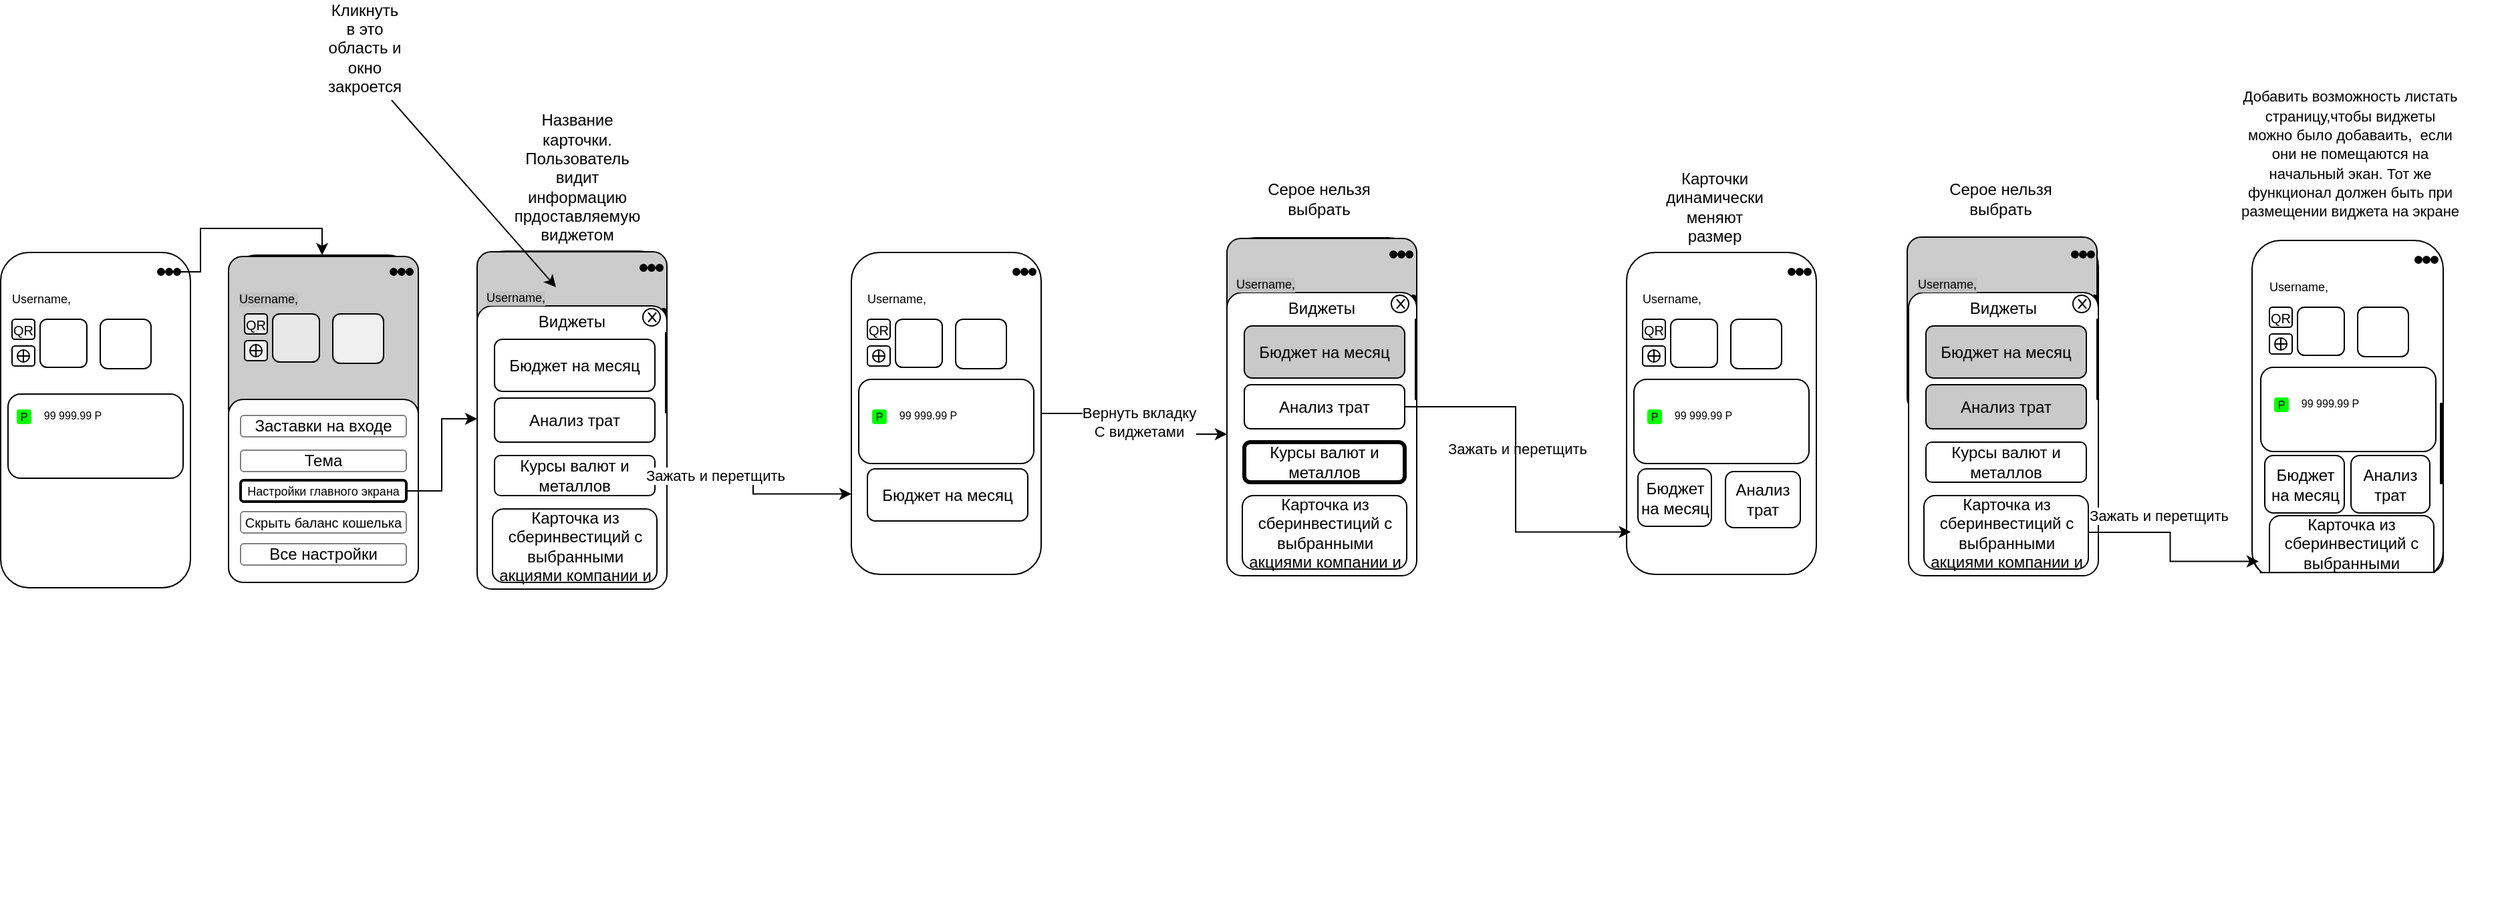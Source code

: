 <mxfile version="24.7.17">
  <diagram name="Страница — 1" id="lJYcp6If_Fh8uzI9FPVJ">
    <mxGraphModel dx="2606" dy="1672" grid="0" gridSize="10" guides="1" tooltips="1" connect="1" arrows="1" fold="1" page="0" pageScale="1" pageWidth="827" pageHeight="1169" math="0" shadow="0">
      <root>
        <mxCell id="0" />
        <mxCell id="1" parent="0" />
        <mxCell id="Z2FDzCGCcTzIO5ywy2gm-286" value="" style="rounded=1;whiteSpace=wrap;html=1;arcSize=8;" vertex="1" parent="1">
          <mxGeometry x="1549" y="71" width="142" height="212" as="geometry" />
        </mxCell>
        <mxCell id="Z2FDzCGCcTzIO5ywy2gm-260" value="" style="rounded=1;whiteSpace=wrap;html=1;" vertex="1" parent="1">
          <mxGeometry x="1548" y="34" width="143" height="254" as="geometry" />
        </mxCell>
        <mxCell id="Z2FDzCGCcTzIO5ywy2gm-277" value="Карточка из сберинвестиций с выбранными акциями компании и" style="rounded=1;whiteSpace=wrap;html=1;" vertex="1" parent="1">
          <mxGeometry x="1561" y="240" width="123" height="55" as="geometry" />
        </mxCell>
        <mxCell id="Z2FDzCGCcTzIO5ywy2gm-181" style="edgeStyle=orthogonalEdgeStyle;rounded=0;orthogonalLoop=1;jettySize=auto;html=1;exitX=1;exitY=0.5;exitDx=0;exitDy=0;" edge="1" parent="1" source="Z2FDzCGCcTzIO5ywy2gm-139" target="Z2FDzCGCcTzIO5ywy2gm-170">
          <mxGeometry relative="1" as="geometry" />
        </mxCell>
        <mxCell id="Z2FDzCGCcTzIO5ywy2gm-182" value="Вернуть вкладку&lt;div&gt;С виджетами&lt;/div&gt;" style="edgeLabel;html=1;align=center;verticalAlign=middle;resizable=0;points=[];" vertex="1" connectable="0" parent="Z2FDzCGCcTzIO5ywy2gm-181">
          <mxGeometry x="-0.005" y="3" relative="1" as="geometry">
            <mxPoint y="-1" as="offset" />
          </mxGeometry>
        </mxCell>
        <mxCell id="Z2FDzCGCcTzIO5ywy2gm-139" value="" style="rounded=1;whiteSpace=wrap;html=1;" vertex="1" parent="1">
          <mxGeometry x="500" y="43" width="142" height="241" as="geometry" />
        </mxCell>
        <mxCell id="Z2FDzCGCcTzIO5ywy2gm-154" value="" style="rounded=1;whiteSpace=wrap;html=1;movable=1;resizable=1;rotatable=1;deletable=1;editable=1;locked=0;connectable=1;" vertex="1" parent="1">
          <mxGeometry x="505.5" y="138" width="131" height="63" as="geometry" />
        </mxCell>
        <mxCell id="Z2FDzCGCcTzIO5ywy2gm-2" value="" style="rounded=1;whiteSpace=wrap;html=1;" vertex="1" parent="1">
          <mxGeometry x="220" y="42" width="142" height="251" as="geometry" />
        </mxCell>
        <mxCell id="Z2FDzCGCcTzIO5ywy2gm-117" value="" style="rounded=1;whiteSpace=wrap;html=1;arcSize=8;fillColor=#CCCCCC;" vertex="1" parent="1">
          <mxGeometry x="220" y="42.5" width="142" height="131" as="geometry" />
        </mxCell>
        <mxCell id="Z2FDzCGCcTzIO5ywy2gm-3" value="" style="rounded=1;whiteSpace=wrap;html=1;" vertex="1" parent="1">
          <mxGeometry x="34" y="45" width="140" height="245" as="geometry" />
        </mxCell>
        <mxCell id="Z2FDzCGCcTzIO5ywy2gm-72" value="" style="rounded=1;whiteSpace=wrap;html=1;arcSize=8;fillColor=#CCCCCC;" vertex="1" parent="1">
          <mxGeometry x="34" y="46" width="142" height="131" as="geometry" />
        </mxCell>
        <mxCell id="Z2FDzCGCcTzIO5ywy2gm-87" value="QR" style="rounded=1;whiteSpace=wrap;html=1;fontSize=10;fillColor=#EDEDED;" vertex="1" parent="1">
          <mxGeometry x="46" y="89" width="17" height="15" as="geometry" />
        </mxCell>
        <mxCell id="Z2FDzCGCcTzIO5ywy2gm-88" value="" style="rounded=1;whiteSpace=wrap;html=1;portConstraintRotation=0;noLabel=0;absoluteArcSize=0;fillColor=#E8E8E8;" vertex="1" parent="1">
          <mxGeometry x="67" y="89" width="35" height="36" as="geometry" />
        </mxCell>
        <mxCell id="Z2FDzCGCcTzIO5ywy2gm-89" value="" style="rounded=1;whiteSpace=wrap;html=1;fillColor=#F0F0F0;" vertex="1" parent="1">
          <mxGeometry x="112" y="89" width="38" height="37" as="geometry" />
        </mxCell>
        <mxCell id="Z2FDzCGCcTzIO5ywy2gm-90" value="" style="rounded=1;whiteSpace=wrap;html=1;fillColor=#F0F0F0;" vertex="1" parent="1">
          <mxGeometry x="46" y="109" width="17" height="15" as="geometry" />
        </mxCell>
        <mxCell id="Z2FDzCGCcTzIO5ywy2gm-91" value="Username," style="text;html=1;align=center;verticalAlign=middle;whiteSpace=wrap;rounded=0;fontSize=9;labelBackgroundColor=#C2C2C2;" vertex="1" parent="1">
          <mxGeometry x="34" y="62.5" width="60" height="30" as="geometry" />
        </mxCell>
        <mxCell id="Z2FDzCGCcTzIO5ywy2gm-92" value="Р" style="rounded=1;whiteSpace=wrap;html=1;labelBackgroundColor=none;fillColor=#00FF00;strokeColor=#00FF00;fontSize=8;" vertex="1" parent="1">
          <mxGeometry x="50" y="181" width="10" height="10" as="geometry" />
        </mxCell>
        <mxCell id="Z2FDzCGCcTzIO5ywy2gm-93" value="99 999.99 Р" style="text;html=1;align=center;verticalAlign=middle;whiteSpace=wrap;rounded=0;fontSize=8;" vertex="1" parent="1">
          <mxGeometry x="46" y="181" width="91" height="7" as="geometry" />
        </mxCell>
        <mxCell id="Z2FDzCGCcTzIO5ywy2gm-94" value="" style="ellipse;whiteSpace=wrap;html=1;aspect=fixed;" vertex="1" parent="1">
          <mxGeometry x="50" y="112" width="9" height="9" as="geometry" />
        </mxCell>
        <mxCell id="Z2FDzCGCcTzIO5ywy2gm-95" value="" style="endArrow=none;html=1;rounded=0;exitX=0.5;exitY=1;exitDx=0;exitDy=0;entryX=0.5;entryY=0;entryDx=0;entryDy=0;" edge="1" parent="1" source="Z2FDzCGCcTzIO5ywy2gm-94" target="Z2FDzCGCcTzIO5ywy2gm-94">
          <mxGeometry width="50" height="50" relative="1" as="geometry">
            <mxPoint x="199" y="194" as="sourcePoint" />
            <mxPoint x="249" y="144" as="targetPoint" />
          </mxGeometry>
        </mxCell>
        <mxCell id="Z2FDzCGCcTzIO5ywy2gm-96" value="" style="endArrow=none;html=1;rounded=0;exitX=0;exitY=0.5;exitDx=0;exitDy=0;entryX=1;entryY=0.5;entryDx=0;entryDy=0;" edge="1" parent="1">
          <mxGeometry width="50" height="50" relative="1" as="geometry">
            <mxPoint x="50.0" y="116.5" as="sourcePoint" />
            <mxPoint x="59.0" y="116.5" as="targetPoint" />
          </mxGeometry>
        </mxCell>
        <mxCell id="Z2FDzCGCcTzIO5ywy2gm-97" value="" style="ellipse;whiteSpace=wrap;html=1;aspect=fixed;fillColor=#000000;" vertex="1" parent="1">
          <mxGeometry x="155" y="55" width="5" height="5" as="geometry" />
        </mxCell>
        <mxCell id="Z2FDzCGCcTzIO5ywy2gm-98" value="" style="ellipse;whiteSpace=wrap;html=1;aspect=fixed;fillColor=#000000;" vertex="1" parent="1">
          <mxGeometry x="161" y="55" width="5" height="5" as="geometry" />
        </mxCell>
        <mxCell id="Z2FDzCGCcTzIO5ywy2gm-99" value="" style="ellipse;whiteSpace=wrap;html=1;aspect=fixed;fillColor=#000000;" vertex="1" parent="1">
          <mxGeometry x="167" y="55" width="5" height="5" as="geometry" />
        </mxCell>
        <mxCell id="Z2FDzCGCcTzIO5ywy2gm-1" value="" style="rounded=1;whiteSpace=wrap;html=1;" vertex="1" parent="1">
          <mxGeometry x="-136.5" y="43" width="142" height="251" as="geometry" />
        </mxCell>
        <mxCell id="Z2FDzCGCcTzIO5ywy2gm-4" value="" style="rounded=1;whiteSpace=wrap;html=1;movable=0;resizable=0;rotatable=0;deletable=0;editable=0;locked=1;connectable=0;" vertex="1" parent="1">
          <mxGeometry x="-131" y="149" width="131" height="63" as="geometry" />
        </mxCell>
        <mxCell id="Z2FDzCGCcTzIO5ywy2gm-5" value="QR" style="rounded=1;whiteSpace=wrap;html=1;fontSize=10;" vertex="1" parent="1">
          <mxGeometry x="-128" y="93" width="17" height="15" as="geometry" />
        </mxCell>
        <mxCell id="Z2FDzCGCcTzIO5ywy2gm-6" value="" style="rounded=1;whiteSpace=wrap;html=1;" vertex="1" parent="1">
          <mxGeometry x="-107" y="93" width="35" height="36" as="geometry" />
        </mxCell>
        <mxCell id="Z2FDzCGCcTzIO5ywy2gm-7" value="" style="rounded=1;whiteSpace=wrap;html=1;" vertex="1" parent="1">
          <mxGeometry x="-62" y="93" width="38" height="37" as="geometry" />
        </mxCell>
        <mxCell id="Z2FDzCGCcTzIO5ywy2gm-8" value="" style="rounded=1;whiteSpace=wrap;html=1;" vertex="1" parent="1">
          <mxGeometry x="-128" y="113" width="17" height="15" as="geometry" />
        </mxCell>
        <mxCell id="Z2FDzCGCcTzIO5ywy2gm-9" value="Username," style="text;html=1;align=center;verticalAlign=middle;whiteSpace=wrap;rounded=0;fontSize=9;" vertex="1" parent="1">
          <mxGeometry x="-136.5" y="63" width="60" height="30" as="geometry" />
        </mxCell>
        <mxCell id="Z2FDzCGCcTzIO5ywy2gm-10" value="Р" style="rounded=1;whiteSpace=wrap;html=1;labelBackgroundColor=none;fillColor=#00FF00;strokeColor=#00FF00;fontSize=8;" vertex="1" parent="1">
          <mxGeometry x="-124" y="161" width="10" height="10" as="geometry" />
        </mxCell>
        <mxCell id="Z2FDzCGCcTzIO5ywy2gm-11" value="99 999.99 Р" style="text;html=1;align=center;verticalAlign=middle;whiteSpace=wrap;rounded=0;fontSize=8;" vertex="1" parent="1">
          <mxGeometry x="-128" y="161" width="91" height="7" as="geometry" />
        </mxCell>
        <mxCell id="Z2FDzCGCcTzIO5ywy2gm-12" value="" style="ellipse;whiteSpace=wrap;html=1;aspect=fixed;" vertex="1" parent="1">
          <mxGeometry x="-124" y="116" width="9" height="9" as="geometry" />
        </mxCell>
        <mxCell id="Z2FDzCGCcTzIO5ywy2gm-13" value="" style="endArrow=none;html=1;rounded=0;exitX=0.5;exitY=1;exitDx=0;exitDy=0;entryX=0.5;entryY=0;entryDx=0;entryDy=0;" edge="1" parent="1" source="Z2FDzCGCcTzIO5ywy2gm-12" target="Z2FDzCGCcTzIO5ywy2gm-12">
          <mxGeometry width="50" height="50" relative="1" as="geometry">
            <mxPoint x="25" y="198" as="sourcePoint" />
            <mxPoint x="75" y="148" as="targetPoint" />
          </mxGeometry>
        </mxCell>
        <mxCell id="Z2FDzCGCcTzIO5ywy2gm-14" value="" style="endArrow=none;html=1;rounded=0;exitX=0;exitY=0.5;exitDx=0;exitDy=0;entryX=1;entryY=0.5;entryDx=0;entryDy=0;" edge="1" parent="1">
          <mxGeometry width="50" height="50" relative="1" as="geometry">
            <mxPoint x="-124.0" y="120.5" as="sourcePoint" />
            <mxPoint x="-115.0" y="120.5" as="targetPoint" />
          </mxGeometry>
        </mxCell>
        <mxCell id="Z2FDzCGCcTzIO5ywy2gm-15" value="" style="ellipse;whiteSpace=wrap;html=1;aspect=fixed;fillColor=#000000;" vertex="1" parent="1">
          <mxGeometry x="-19" y="55" width="5" height="5" as="geometry" />
        </mxCell>
        <mxCell id="Z2FDzCGCcTzIO5ywy2gm-23" value="" style="edgeStyle=orthogonalEdgeStyle;rounded=0;orthogonalLoop=1;jettySize=auto;html=1;entryX=0.5;entryY=0;entryDx=0;entryDy=0;" edge="1" parent="1" source="Z2FDzCGCcTzIO5ywy2gm-16" target="Z2FDzCGCcTzIO5ywy2gm-3">
          <mxGeometry relative="1" as="geometry">
            <mxPoint x="-10.5" y="12.5" as="targetPoint" />
          </mxGeometry>
        </mxCell>
        <mxCell id="Z2FDzCGCcTzIO5ywy2gm-16" value="" style="ellipse;whiteSpace=wrap;html=1;aspect=fixed;fillColor=#000000;" vertex="1" parent="1">
          <mxGeometry x="-13" y="55" width="5" height="5" as="geometry" />
        </mxCell>
        <mxCell id="Z2FDzCGCcTzIO5ywy2gm-17" value="" style="ellipse;whiteSpace=wrap;html=1;aspect=fixed;fillColor=#000000;" vertex="1" parent="1">
          <mxGeometry x="-7" y="55" width="5" height="5" as="geometry" />
        </mxCell>
        <mxCell id="Z2FDzCGCcTzIO5ywy2gm-25" value="" style="rounded=1;whiteSpace=wrap;html=1;arcSize=8;" vertex="1" parent="1">
          <mxGeometry x="34" y="153" width="142" height="137" as="geometry" />
        </mxCell>
        <mxCell id="Z2FDzCGCcTzIO5ywy2gm-24" value="Заставки на входе" style="rounded=1;whiteSpace=wrap;html=1;strokeColor=#808080;" vertex="1" parent="1">
          <mxGeometry x="43" y="165" width="124" height="16" as="geometry" />
        </mxCell>
        <mxCell id="Z2FDzCGCcTzIO5ywy2gm-100" value="Тема" style="rounded=1;whiteSpace=wrap;html=1;strokeColor=#808080;" vertex="1" parent="1">
          <mxGeometry x="43" y="191" width="124" height="16" as="geometry" />
        </mxCell>
        <mxCell id="Z2FDzCGCcTzIO5ywy2gm-104" style="edgeStyle=orthogonalEdgeStyle;rounded=0;orthogonalLoop=1;jettySize=auto;html=1;entryX=0;entryY=0.5;entryDx=0;entryDy=0;" edge="1" parent="1" source="Z2FDzCGCcTzIO5ywy2gm-101" target="Z2FDzCGCcTzIO5ywy2gm-2">
          <mxGeometry relative="1" as="geometry" />
        </mxCell>
        <mxCell id="Z2FDzCGCcTzIO5ywy2gm-101" value="Настройки главного экрана" style="rounded=1;whiteSpace=wrap;html=1;strokeColor=#000000;fontSize=9;strokeWidth=2;" vertex="1" parent="1">
          <mxGeometry x="43" y="213.5" width="124" height="16" as="geometry" />
        </mxCell>
        <mxCell id="Z2FDzCGCcTzIO5ywy2gm-102" value="Скрыть баланс кошелька" style="rounded=1;whiteSpace=wrap;html=1;strokeColor=#808080;fontSize=10;" vertex="1" parent="1">
          <mxGeometry x="43" y="237" width="124" height="16" as="geometry" />
        </mxCell>
        <mxCell id="Z2FDzCGCcTzIO5ywy2gm-103" value="Все настройки" style="rounded=1;whiteSpace=wrap;html=1;strokeColor=#808080;" vertex="1" parent="1">
          <mxGeometry x="43" y="261" width="124" height="16" as="geometry" />
        </mxCell>
        <mxCell id="Z2FDzCGCcTzIO5ywy2gm-105" value="QR" style="rounded=1;whiteSpace=wrap;html=1;fontSize=10;fillColor=#EDEDED;" vertex="1" parent="1">
          <mxGeometry x="236" y="123" width="17" height="15" as="geometry" />
        </mxCell>
        <mxCell id="Z2FDzCGCcTzIO5ywy2gm-106" value="" style="rounded=1;whiteSpace=wrap;html=1;portConstraintRotation=0;noLabel=0;absoluteArcSize=0;fillColor=#E8E8E8;" vertex="1" parent="1">
          <mxGeometry x="257" y="123" width="35" height="36" as="geometry" />
        </mxCell>
        <mxCell id="Z2FDzCGCcTzIO5ywy2gm-107" value="" style="rounded=1;whiteSpace=wrap;html=1;fillColor=#F0F0F0;" vertex="1" parent="1">
          <mxGeometry x="302" y="123" width="38" height="37" as="geometry" />
        </mxCell>
        <mxCell id="Z2FDzCGCcTzIO5ywy2gm-108" value="" style="rounded=1;whiteSpace=wrap;html=1;fillColor=#F0F0F0;" vertex="1" parent="1">
          <mxGeometry x="236" y="143" width="17" height="15" as="geometry" />
        </mxCell>
        <mxCell id="Z2FDzCGCcTzIO5ywy2gm-109" value="Username," style="text;html=1;align=center;verticalAlign=middle;whiteSpace=wrap;rounded=0;fontSize=9;labelBackgroundColor=#C2C2C2;" vertex="1" parent="1">
          <mxGeometry x="227.5" y="93" width="60" height="30" as="geometry" />
        </mxCell>
        <mxCell id="Z2FDzCGCcTzIO5ywy2gm-110" value="" style="ellipse;whiteSpace=wrap;html=1;aspect=fixed;" vertex="1" parent="1">
          <mxGeometry x="240" y="146" width="9" height="9" as="geometry" />
        </mxCell>
        <mxCell id="Z2FDzCGCcTzIO5ywy2gm-111" value="" style="endArrow=none;html=1;rounded=0;exitX=0.5;exitY=1;exitDx=0;exitDy=0;entryX=0.5;entryY=0;entryDx=0;entryDy=0;" edge="1" parent="1" source="Z2FDzCGCcTzIO5ywy2gm-110" target="Z2FDzCGCcTzIO5ywy2gm-110">
          <mxGeometry width="50" height="50" relative="1" as="geometry">
            <mxPoint x="389" y="228" as="sourcePoint" />
            <mxPoint x="439" y="178" as="targetPoint" />
          </mxGeometry>
        </mxCell>
        <mxCell id="Z2FDzCGCcTzIO5ywy2gm-112" value="" style="endArrow=none;html=1;rounded=0;exitX=0;exitY=0.5;exitDx=0;exitDy=0;entryX=1;entryY=0.5;entryDx=0;entryDy=0;" edge="1" parent="1">
          <mxGeometry width="50" height="50" relative="1" as="geometry">
            <mxPoint x="240.0" y="150.5" as="sourcePoint" />
            <mxPoint x="249.0" y="150.5" as="targetPoint" />
          </mxGeometry>
        </mxCell>
        <mxCell id="Z2FDzCGCcTzIO5ywy2gm-113" value="" style="ellipse;whiteSpace=wrap;html=1;aspect=fixed;fillColor=#000000;" vertex="1" parent="1">
          <mxGeometry x="345" y="85" width="5" height="5" as="geometry" />
        </mxCell>
        <mxCell id="Z2FDzCGCcTzIO5ywy2gm-114" value="" style="ellipse;whiteSpace=wrap;html=1;aspect=fixed;fillColor=#000000;" vertex="1" parent="1">
          <mxGeometry x="351" y="85" width="5" height="5" as="geometry" />
        </mxCell>
        <mxCell id="Z2FDzCGCcTzIO5ywy2gm-115" value="" style="ellipse;whiteSpace=wrap;html=1;aspect=fixed;fillColor=#000000;" vertex="1" parent="1">
          <mxGeometry x="357" y="85" width="5" height="5" as="geometry" />
        </mxCell>
        <mxCell id="Z2FDzCGCcTzIO5ywy2gm-118" value="" style="rounded=1;whiteSpace=wrap;html=1;arcSize=8;" vertex="1" parent="1">
          <mxGeometry x="220" y="83" width="142" height="212" as="geometry" />
        </mxCell>
        <mxCell id="Z2FDzCGCcTzIO5ywy2gm-119" value="Бюджет на месяц" style="rounded=1;whiteSpace=wrap;html=1;" vertex="1" parent="1">
          <mxGeometry x="233" y="108" width="120" height="39" as="geometry" />
        </mxCell>
        <mxCell id="Z2FDzCGCcTzIO5ywy2gm-120" value="Анализ трат" style="rounded=1;whiteSpace=wrap;html=1;" vertex="1" parent="1">
          <mxGeometry x="233" y="152" width="120" height="33" as="geometry" />
        </mxCell>
        <mxCell id="Z2FDzCGCcTzIO5ywy2gm-122" value="Курсы валют и металлов" style="rounded=1;whiteSpace=wrap;html=1;" vertex="1" parent="1">
          <mxGeometry x="233" y="195" width="120" height="30" as="geometry" />
        </mxCell>
        <mxCell id="Z2FDzCGCcTzIO5ywy2gm-123" value="Виджеты" style="text;html=1;align=center;verticalAlign=middle;whiteSpace=wrap;rounded=0;" vertex="1" parent="1">
          <mxGeometry x="261" y="80" width="60" height="30" as="geometry" />
        </mxCell>
        <mxCell id="Z2FDzCGCcTzIO5ywy2gm-137" value="" style="edgeStyle=orthogonalEdgeStyle;rounded=0;orthogonalLoop=1;jettySize=auto;html=1;exitX=1;exitY=0.5;exitDx=0;exitDy=0;entryX=0;entryY=0.75;entryDx=0;entryDy=0;" edge="1" parent="1" source="Z2FDzCGCcTzIO5ywy2gm-122" target="Z2FDzCGCcTzIO5ywy2gm-139">
          <mxGeometry relative="1" as="geometry">
            <mxPoint x="364" y="92" as="sourcePoint" />
            <mxPoint x="498" y="131" as="targetPoint" />
          </mxGeometry>
        </mxCell>
        <mxCell id="Z2FDzCGCcTzIO5ywy2gm-138" value="Зажать и перетщить" style="edgeLabel;html=1;align=center;verticalAlign=middle;resizable=0;points=[];" vertex="1" connectable="0" parent="Z2FDzCGCcTzIO5ywy2gm-137">
          <mxGeometry x="-0.441" relative="1" as="geometry">
            <mxPoint as="offset" />
          </mxGeometry>
        </mxCell>
        <mxCell id="Z2FDzCGCcTzIO5ywy2gm-125" value="" style="rounded=1;whiteSpace=wrap;html=1;" vertex="1" parent="1">
          <mxGeometry x="361" y="103" width="1" height="60" as="geometry" />
        </mxCell>
        <mxCell id="Z2FDzCGCcTzIO5ywy2gm-131" value="Username," style="text;html=1;align=center;verticalAlign=middle;whiteSpace=wrap;rounded=0;fontSize=9;labelBackgroundColor=#C2C2C2;" vertex="1" parent="1">
          <mxGeometry x="219" y="61.5" width="60" height="30" as="geometry" />
        </mxCell>
        <mxCell id="Z2FDzCGCcTzIO5ywy2gm-132" value="" style="ellipse;whiteSpace=wrap;html=1;aspect=fixed;fillColor=#000000;" vertex="1" parent="1">
          <mxGeometry x="342" y="52" width="5" height="5" as="geometry" />
        </mxCell>
        <mxCell id="Z2FDzCGCcTzIO5ywy2gm-133" value="" style="ellipse;whiteSpace=wrap;html=1;aspect=fixed;fillColor=#000000;" vertex="1" parent="1">
          <mxGeometry x="348" y="52" width="5" height="5" as="geometry" />
        </mxCell>
        <mxCell id="Z2FDzCGCcTzIO5ywy2gm-134" value="" style="ellipse;whiteSpace=wrap;html=1;aspect=fixed;fillColor=#000000;" vertex="1" parent="1">
          <mxGeometry x="354" y="52" width="5" height="5" as="geometry" />
        </mxCell>
        <mxCell id="Z2FDzCGCcTzIO5ywy2gm-135" value="Карточка из сберинвестиций с выбранными акциями компании и" style="rounded=1;whiteSpace=wrap;html=1;" vertex="1" parent="1">
          <mxGeometry x="231.5" y="235" width="123" height="55" as="geometry" />
        </mxCell>
        <mxCell id="Z2FDzCGCcTzIO5ywy2gm-141" value="QR" style="rounded=1;whiteSpace=wrap;html=1;fontSize=10;" vertex="1" parent="1">
          <mxGeometry x="512" y="93" width="17" height="15" as="geometry" />
        </mxCell>
        <mxCell id="Z2FDzCGCcTzIO5ywy2gm-142" value="" style="rounded=1;whiteSpace=wrap;html=1;" vertex="1" parent="1">
          <mxGeometry x="533" y="93" width="35" height="36" as="geometry" />
        </mxCell>
        <mxCell id="Z2FDzCGCcTzIO5ywy2gm-143" value="" style="rounded=1;whiteSpace=wrap;html=1;" vertex="1" parent="1">
          <mxGeometry x="578" y="93" width="38" height="37" as="geometry" />
        </mxCell>
        <mxCell id="Z2FDzCGCcTzIO5ywy2gm-144" value="" style="rounded=1;whiteSpace=wrap;html=1;" vertex="1" parent="1">
          <mxGeometry x="512" y="113" width="17" height="15" as="geometry" />
        </mxCell>
        <mxCell id="Z2FDzCGCcTzIO5ywy2gm-145" value="Username," style="text;html=1;align=center;verticalAlign=middle;whiteSpace=wrap;rounded=0;fontSize=9;" vertex="1" parent="1">
          <mxGeometry x="503.5" y="63" width="60" height="30" as="geometry" />
        </mxCell>
        <mxCell id="Z2FDzCGCcTzIO5ywy2gm-146" value="Р" style="rounded=1;whiteSpace=wrap;html=1;labelBackgroundColor=none;fillColor=#00FF00;strokeColor=#00FF00;fontSize=8;" vertex="1" parent="1">
          <mxGeometry x="516" y="161" width="10" height="10" as="geometry" />
        </mxCell>
        <mxCell id="Z2FDzCGCcTzIO5ywy2gm-147" value="99 999.99 Р" style="text;html=1;align=center;verticalAlign=middle;whiteSpace=wrap;rounded=0;fontSize=8;" vertex="1" parent="1">
          <mxGeometry x="512" y="161" width="91" height="7" as="geometry" />
        </mxCell>
        <mxCell id="Z2FDzCGCcTzIO5ywy2gm-148" value="" style="ellipse;whiteSpace=wrap;html=1;aspect=fixed;" vertex="1" parent="1">
          <mxGeometry x="516" y="116" width="9" height="9" as="geometry" />
        </mxCell>
        <mxCell id="Z2FDzCGCcTzIO5ywy2gm-149" value="" style="endArrow=none;html=1;rounded=0;exitX=0.5;exitY=1;exitDx=0;exitDy=0;entryX=0.5;entryY=0;entryDx=0;entryDy=0;" edge="1" parent="1" source="Z2FDzCGCcTzIO5ywy2gm-148" target="Z2FDzCGCcTzIO5ywy2gm-148">
          <mxGeometry width="50" height="50" relative="1" as="geometry">
            <mxPoint x="665" y="198" as="sourcePoint" />
            <mxPoint x="715" y="148" as="targetPoint" />
          </mxGeometry>
        </mxCell>
        <mxCell id="Z2FDzCGCcTzIO5ywy2gm-150" value="" style="endArrow=none;html=1;rounded=0;exitX=0;exitY=0.5;exitDx=0;exitDy=0;entryX=1;entryY=0.5;entryDx=0;entryDy=0;" edge="1" parent="1">
          <mxGeometry width="50" height="50" relative="1" as="geometry">
            <mxPoint x="516.0" y="120.5" as="sourcePoint" />
            <mxPoint x="525.0" y="120.5" as="targetPoint" />
          </mxGeometry>
        </mxCell>
        <mxCell id="Z2FDzCGCcTzIO5ywy2gm-151" value="" style="ellipse;whiteSpace=wrap;html=1;aspect=fixed;fillColor=#000000;" vertex="1" parent="1">
          <mxGeometry x="621" y="55" width="5" height="5" as="geometry" />
        </mxCell>
        <mxCell id="Z2FDzCGCcTzIO5ywy2gm-152" value="" style="ellipse;whiteSpace=wrap;html=1;aspect=fixed;fillColor=#000000;" vertex="1" parent="1">
          <mxGeometry x="627" y="55" width="5" height="5" as="geometry" />
        </mxCell>
        <mxCell id="Z2FDzCGCcTzIO5ywy2gm-153" value="" style="ellipse;whiteSpace=wrap;html=1;aspect=fixed;fillColor=#000000;" vertex="1" parent="1">
          <mxGeometry x="633" y="55" width="5" height="5" as="geometry" />
        </mxCell>
        <mxCell id="Z2FDzCGCcTzIO5ywy2gm-156" value="Бюджет на месяц" style="rounded=1;whiteSpace=wrap;html=1;" vertex="1" parent="1">
          <mxGeometry x="512" y="205" width="120" height="39" as="geometry" />
        </mxCell>
        <mxCell id="Z2FDzCGCcTzIO5ywy2gm-157" value="" style="rounded=1;whiteSpace=wrap;html=1;" vertex="1" parent="1">
          <mxGeometry x="781" y="32" width="142" height="251" as="geometry" />
        </mxCell>
        <mxCell id="Z2FDzCGCcTzIO5ywy2gm-158" value="" style="rounded=1;whiteSpace=wrap;html=1;arcSize=8;fillColor=#CCCCCC;" vertex="1" parent="1">
          <mxGeometry x="781" y="32.5" width="142" height="131" as="geometry" />
        </mxCell>
        <mxCell id="Z2FDzCGCcTzIO5ywy2gm-159" value="QR" style="rounded=1;whiteSpace=wrap;html=1;fontSize=10;fillColor=#EDEDED;" vertex="1" parent="1">
          <mxGeometry x="797" y="113" width="17" height="15" as="geometry" />
        </mxCell>
        <mxCell id="Z2FDzCGCcTzIO5ywy2gm-160" value="" style="rounded=1;whiteSpace=wrap;html=1;portConstraintRotation=0;noLabel=0;absoluteArcSize=0;fillColor=#E8E8E8;" vertex="1" parent="1">
          <mxGeometry x="818" y="113" width="35" height="36" as="geometry" />
        </mxCell>
        <mxCell id="Z2FDzCGCcTzIO5ywy2gm-161" value="" style="rounded=1;whiteSpace=wrap;html=1;fillColor=#F0F0F0;" vertex="1" parent="1">
          <mxGeometry x="863" y="113" width="38" height="37" as="geometry" />
        </mxCell>
        <mxCell id="Z2FDzCGCcTzIO5ywy2gm-162" value="" style="rounded=1;whiteSpace=wrap;html=1;fillColor=#F0F0F0;" vertex="1" parent="1">
          <mxGeometry x="797" y="133" width="17" height="15" as="geometry" />
        </mxCell>
        <mxCell id="Z2FDzCGCcTzIO5ywy2gm-163" value="Username," style="text;html=1;align=center;verticalAlign=middle;whiteSpace=wrap;rounded=0;fontSize=9;labelBackgroundColor=#C2C2C2;" vertex="1" parent="1">
          <mxGeometry x="788.5" y="83" width="60" height="30" as="geometry" />
        </mxCell>
        <mxCell id="Z2FDzCGCcTzIO5ywy2gm-164" value="" style="ellipse;whiteSpace=wrap;html=1;aspect=fixed;" vertex="1" parent="1">
          <mxGeometry x="801" y="136" width="9" height="9" as="geometry" />
        </mxCell>
        <mxCell id="Z2FDzCGCcTzIO5ywy2gm-165" value="" style="endArrow=none;html=1;rounded=0;exitX=0.5;exitY=1;exitDx=0;exitDy=0;entryX=0.5;entryY=0;entryDx=0;entryDy=0;" edge="1" parent="1" source="Z2FDzCGCcTzIO5ywy2gm-164" target="Z2FDzCGCcTzIO5ywy2gm-164">
          <mxGeometry width="50" height="50" relative="1" as="geometry">
            <mxPoint x="950" y="218" as="sourcePoint" />
            <mxPoint x="1000" y="168" as="targetPoint" />
          </mxGeometry>
        </mxCell>
        <mxCell id="Z2FDzCGCcTzIO5ywy2gm-166" value="" style="endArrow=none;html=1;rounded=0;exitX=0;exitY=0.5;exitDx=0;exitDy=0;entryX=1;entryY=0.5;entryDx=0;entryDy=0;" edge="1" parent="1">
          <mxGeometry width="50" height="50" relative="1" as="geometry">
            <mxPoint x="801.0" y="140.5" as="sourcePoint" />
            <mxPoint x="810.0" y="140.5" as="targetPoint" />
          </mxGeometry>
        </mxCell>
        <mxCell id="Z2FDzCGCcTzIO5ywy2gm-167" value="" style="ellipse;whiteSpace=wrap;html=1;aspect=fixed;fillColor=#000000;" vertex="1" parent="1">
          <mxGeometry x="906" y="75" width="5" height="5" as="geometry" />
        </mxCell>
        <mxCell id="Z2FDzCGCcTzIO5ywy2gm-168" value="" style="ellipse;whiteSpace=wrap;html=1;aspect=fixed;fillColor=#000000;" vertex="1" parent="1">
          <mxGeometry x="912" y="75" width="5" height="5" as="geometry" />
        </mxCell>
        <mxCell id="Z2FDzCGCcTzIO5ywy2gm-169" value="" style="ellipse;whiteSpace=wrap;html=1;aspect=fixed;fillColor=#000000;" vertex="1" parent="1">
          <mxGeometry x="918" y="75" width="5" height="5" as="geometry" />
        </mxCell>
        <mxCell id="Z2FDzCGCcTzIO5ywy2gm-170" value="" style="rounded=1;whiteSpace=wrap;html=1;arcSize=8;" vertex="1" parent="1">
          <mxGeometry x="781" y="73" width="142" height="212" as="geometry" />
        </mxCell>
        <mxCell id="Z2FDzCGCcTzIO5ywy2gm-171" value="Бюджет на месяц" style="rounded=1;whiteSpace=wrap;html=1;fillColor=#C9C9C9;" vertex="1" parent="1">
          <mxGeometry x="794" y="98" width="120" height="39" as="geometry" />
        </mxCell>
        <mxCell id="Z2FDzCGCcTzIO5ywy2gm-172" value="Анализ трат" style="rounded=1;whiteSpace=wrap;html=1;" vertex="1" parent="1">
          <mxGeometry x="794" y="142" width="120" height="33" as="geometry" />
        </mxCell>
        <mxCell id="Z2FDzCGCcTzIO5ywy2gm-173" value="Курсы валют и металлов" style="rounded=1;whiteSpace=wrap;html=1;strokeWidth=3;" vertex="1" parent="1">
          <mxGeometry x="794" y="185" width="120" height="30" as="geometry" />
        </mxCell>
        <mxCell id="Z2FDzCGCcTzIO5ywy2gm-174" value="Виджеты" style="text;html=1;align=center;verticalAlign=middle;whiteSpace=wrap;rounded=0;" vertex="1" parent="1">
          <mxGeometry x="822" y="70" width="60" height="30" as="geometry" />
        </mxCell>
        <mxCell id="Z2FDzCGCcTzIO5ywy2gm-175" value="" style="rounded=1;whiteSpace=wrap;html=1;" vertex="1" parent="1">
          <mxGeometry x="922" y="93" width="1" height="60" as="geometry" />
        </mxCell>
        <mxCell id="Z2FDzCGCcTzIO5ywy2gm-176" value="Username," style="text;html=1;align=center;verticalAlign=middle;whiteSpace=wrap;rounded=0;fontSize=9;labelBackgroundColor=#C2C2C2;" vertex="1" parent="1">
          <mxGeometry x="780" y="51.5" width="60" height="30" as="geometry" />
        </mxCell>
        <mxCell id="Z2FDzCGCcTzIO5ywy2gm-177" value="" style="ellipse;whiteSpace=wrap;html=1;aspect=fixed;fillColor=#000000;" vertex="1" parent="1">
          <mxGeometry x="903" y="42" width="5" height="5" as="geometry" />
        </mxCell>
        <mxCell id="Z2FDzCGCcTzIO5ywy2gm-178" value="" style="ellipse;whiteSpace=wrap;html=1;aspect=fixed;fillColor=#000000;" vertex="1" parent="1">
          <mxGeometry x="909" y="42" width="5" height="5" as="geometry" />
        </mxCell>
        <mxCell id="Z2FDzCGCcTzIO5ywy2gm-179" value="" style="ellipse;whiteSpace=wrap;html=1;aspect=fixed;fillColor=#000000;" vertex="1" parent="1">
          <mxGeometry x="915" y="42" width="5" height="5" as="geometry" />
        </mxCell>
        <mxCell id="Z2FDzCGCcTzIO5ywy2gm-180" value="Карточка из сберинвестиций с выбранными акциями компании и" style="rounded=1;whiteSpace=wrap;html=1;" vertex="1" parent="1">
          <mxGeometry x="792.5" y="225" width="123" height="55" as="geometry" />
        </mxCell>
        <mxCell id="Z2FDzCGCcTzIO5ywy2gm-183" value="Серое нельзя выбрать" style="text;html=1;align=center;verticalAlign=middle;whiteSpace=wrap;rounded=0;" vertex="1" parent="1">
          <mxGeometry x="788" y="-17" width="124" height="40" as="geometry" />
        </mxCell>
        <mxCell id="Z2FDzCGCcTzIO5ywy2gm-184" value="" style="rounded=1;whiteSpace=wrap;html=1;" vertex="1" parent="1">
          <mxGeometry x="1080" y="43" width="142" height="241" as="geometry" />
        </mxCell>
        <mxCell id="Z2FDzCGCcTzIO5ywy2gm-185" value="" style="rounded=1;whiteSpace=wrap;html=1;movable=1;resizable=1;rotatable=1;deletable=1;editable=1;locked=0;connectable=1;" vertex="1" parent="1">
          <mxGeometry x="1085.5" y="138" width="131" height="63" as="geometry" />
        </mxCell>
        <mxCell id="Z2FDzCGCcTzIO5ywy2gm-186" value="QR" style="rounded=1;whiteSpace=wrap;html=1;fontSize=10;" vertex="1" parent="1">
          <mxGeometry x="1092" y="93" width="17" height="15" as="geometry" />
        </mxCell>
        <mxCell id="Z2FDzCGCcTzIO5ywy2gm-187" value="" style="rounded=1;whiteSpace=wrap;html=1;" vertex="1" parent="1">
          <mxGeometry x="1113" y="93" width="35" height="36" as="geometry" />
        </mxCell>
        <mxCell id="Z2FDzCGCcTzIO5ywy2gm-188" value="" style="rounded=1;whiteSpace=wrap;html=1;" vertex="1" parent="1">
          <mxGeometry x="1158" y="93" width="38" height="37" as="geometry" />
        </mxCell>
        <mxCell id="Z2FDzCGCcTzIO5ywy2gm-189" value="" style="rounded=1;whiteSpace=wrap;html=1;" vertex="1" parent="1">
          <mxGeometry x="1092" y="113" width="17" height="15" as="geometry" />
        </mxCell>
        <mxCell id="Z2FDzCGCcTzIO5ywy2gm-190" value="Username," style="text;html=1;align=center;verticalAlign=middle;whiteSpace=wrap;rounded=0;fontSize=9;" vertex="1" parent="1">
          <mxGeometry x="1083.5" y="63" width="60" height="30" as="geometry" />
        </mxCell>
        <mxCell id="Z2FDzCGCcTzIO5ywy2gm-191" value="Р" style="rounded=1;whiteSpace=wrap;html=1;labelBackgroundColor=none;fillColor=#00FF00;strokeColor=#00FF00;fontSize=8;" vertex="1" parent="1">
          <mxGeometry x="1096" y="161" width="10" height="10" as="geometry" />
        </mxCell>
        <mxCell id="Z2FDzCGCcTzIO5ywy2gm-192" value="99 999.99 Р" style="text;html=1;align=center;verticalAlign=middle;whiteSpace=wrap;rounded=0;fontSize=8;" vertex="1" parent="1">
          <mxGeometry x="1092" y="161" width="91" height="7" as="geometry" />
        </mxCell>
        <mxCell id="Z2FDzCGCcTzIO5ywy2gm-193" value="" style="ellipse;whiteSpace=wrap;html=1;aspect=fixed;" vertex="1" parent="1">
          <mxGeometry x="1096" y="116" width="9" height="9" as="geometry" />
        </mxCell>
        <mxCell id="Z2FDzCGCcTzIO5ywy2gm-194" value="" style="endArrow=none;html=1;rounded=0;exitX=0.5;exitY=1;exitDx=0;exitDy=0;entryX=0.5;entryY=0;entryDx=0;entryDy=0;" edge="1" parent="1" source="Z2FDzCGCcTzIO5ywy2gm-193" target="Z2FDzCGCcTzIO5ywy2gm-193">
          <mxGeometry width="50" height="50" relative="1" as="geometry">
            <mxPoint x="1245" y="198" as="sourcePoint" />
            <mxPoint x="1295" y="148" as="targetPoint" />
          </mxGeometry>
        </mxCell>
        <mxCell id="Z2FDzCGCcTzIO5ywy2gm-195" value="" style="endArrow=none;html=1;rounded=0;exitX=0;exitY=0.5;exitDx=0;exitDy=0;entryX=1;entryY=0.5;entryDx=0;entryDy=0;" edge="1" parent="1">
          <mxGeometry width="50" height="50" relative="1" as="geometry">
            <mxPoint x="1096.0" y="120.5" as="sourcePoint" />
            <mxPoint x="1105.0" y="120.5" as="targetPoint" />
          </mxGeometry>
        </mxCell>
        <mxCell id="Z2FDzCGCcTzIO5ywy2gm-196" value="" style="ellipse;whiteSpace=wrap;html=1;aspect=fixed;fillColor=#000000;" vertex="1" parent="1">
          <mxGeometry x="1201" y="55" width="5" height="5" as="geometry" />
        </mxCell>
        <mxCell id="Z2FDzCGCcTzIO5ywy2gm-197" value="" style="ellipse;whiteSpace=wrap;html=1;aspect=fixed;fillColor=#000000;" vertex="1" parent="1">
          <mxGeometry x="1207" y="55" width="5" height="5" as="geometry" />
        </mxCell>
        <mxCell id="Z2FDzCGCcTzIO5ywy2gm-198" value="" style="ellipse;whiteSpace=wrap;html=1;aspect=fixed;fillColor=#000000;" vertex="1" parent="1">
          <mxGeometry x="1213" y="55" width="5" height="5" as="geometry" />
        </mxCell>
        <mxCell id="Z2FDzCGCcTzIO5ywy2gm-199" value="Бюджет на месяц" style="rounded=1;whiteSpace=wrap;html=1;" vertex="1" parent="1">
          <mxGeometry x="1088.5" y="205" width="55" height="43" as="geometry" />
        </mxCell>
        <mxCell id="Z2FDzCGCcTzIO5ywy2gm-200" value="Зажать и перетщить" style="edgeLabel;html=1;align=center;verticalAlign=middle;resizable=0;points=[];" vertex="1" connectable="0" parent="1">
          <mxGeometry x="998" y="190" as="geometry" />
        </mxCell>
        <mxCell id="Z2FDzCGCcTzIO5ywy2gm-201" style="edgeStyle=orthogonalEdgeStyle;rounded=0;orthogonalLoop=1;jettySize=auto;html=1;exitX=1;exitY=0.5;exitDx=0;exitDy=0;entryX=0.023;entryY=0.868;entryDx=0;entryDy=0;entryPerimeter=0;" edge="1" parent="1" source="Z2FDzCGCcTzIO5ywy2gm-172" target="Z2FDzCGCcTzIO5ywy2gm-184">
          <mxGeometry relative="1" as="geometry" />
        </mxCell>
        <mxCell id="Z2FDzCGCcTzIO5ywy2gm-202" value="Анализ трат" style="rounded=1;whiteSpace=wrap;html=1;" vertex="1" parent="1">
          <mxGeometry x="1154" y="207" width="56" height="42" as="geometry" />
        </mxCell>
        <mxCell id="Z2FDzCGCcTzIO5ywy2gm-203" value="Карточки динамически меняют размер" style="text;html=1;align=center;verticalAlign=middle;whiteSpace=wrap;rounded=0;" vertex="1" parent="1">
          <mxGeometry x="1116" y="-6" width="60" height="30" as="geometry" />
        </mxCell>
        <mxCell id="Z2FDzCGCcTzIO5ywy2gm-204" value="" style="rounded=1;whiteSpace=wrap;html=1;" vertex="1" parent="1">
          <mxGeometry x="1291" y="32" width="142" height="251" as="geometry" />
        </mxCell>
        <mxCell id="Z2FDzCGCcTzIO5ywy2gm-205" value="" style="rounded=1;whiteSpace=wrap;html=1;arcSize=8;fillColor=#CCCCCC;" vertex="1" parent="1">
          <mxGeometry x="1290" y="31.5" width="142" height="131" as="geometry" />
        </mxCell>
        <mxCell id="Z2FDzCGCcTzIO5ywy2gm-206" value="QR" style="rounded=1;whiteSpace=wrap;html=1;fontSize=10;fillColor=#EDEDED;" vertex="1" parent="1">
          <mxGeometry x="1307" y="113" width="17" height="15" as="geometry" />
        </mxCell>
        <mxCell id="Z2FDzCGCcTzIO5ywy2gm-207" value="" style="rounded=1;whiteSpace=wrap;html=1;portConstraintRotation=0;noLabel=0;absoluteArcSize=0;fillColor=#E8E8E8;" vertex="1" parent="1">
          <mxGeometry x="1328" y="113" width="35" height="36" as="geometry" />
        </mxCell>
        <mxCell id="Z2FDzCGCcTzIO5ywy2gm-208" value="" style="rounded=1;whiteSpace=wrap;html=1;fillColor=#F0F0F0;" vertex="1" parent="1">
          <mxGeometry x="1373" y="113" width="38" height="37" as="geometry" />
        </mxCell>
        <mxCell id="Z2FDzCGCcTzIO5ywy2gm-209" value="" style="rounded=1;whiteSpace=wrap;html=1;fillColor=#F0F0F0;" vertex="1" parent="1">
          <mxGeometry x="1307" y="133" width="17" height="15" as="geometry" />
        </mxCell>
        <mxCell id="Z2FDzCGCcTzIO5ywy2gm-210" value="Username," style="text;html=1;align=center;verticalAlign=middle;whiteSpace=wrap;rounded=0;fontSize=9;labelBackgroundColor=#C2C2C2;" vertex="1" parent="1">
          <mxGeometry x="1298.5" y="83" width="60" height="30" as="geometry" />
        </mxCell>
        <mxCell id="Z2FDzCGCcTzIO5ywy2gm-211" value="" style="ellipse;whiteSpace=wrap;html=1;aspect=fixed;" vertex="1" parent="1">
          <mxGeometry x="1311" y="136" width="9" height="9" as="geometry" />
        </mxCell>
        <mxCell id="Z2FDzCGCcTzIO5ywy2gm-212" value="" style="endArrow=none;html=1;rounded=0;exitX=0.5;exitY=1;exitDx=0;exitDy=0;entryX=0.5;entryY=0;entryDx=0;entryDy=0;" edge="1" parent="1" source="Z2FDzCGCcTzIO5ywy2gm-211" target="Z2FDzCGCcTzIO5ywy2gm-211">
          <mxGeometry width="50" height="50" relative="1" as="geometry">
            <mxPoint x="1460" y="218" as="sourcePoint" />
            <mxPoint x="1510" y="168" as="targetPoint" />
          </mxGeometry>
        </mxCell>
        <mxCell id="Z2FDzCGCcTzIO5ywy2gm-213" value="" style="endArrow=none;html=1;rounded=0;exitX=0;exitY=0.5;exitDx=0;exitDy=0;entryX=1;entryY=0.5;entryDx=0;entryDy=0;" edge="1" parent="1">
          <mxGeometry width="50" height="50" relative="1" as="geometry">
            <mxPoint x="1311.0" y="140.5" as="sourcePoint" />
            <mxPoint x="1320.0" y="140.5" as="targetPoint" />
          </mxGeometry>
        </mxCell>
        <mxCell id="Z2FDzCGCcTzIO5ywy2gm-214" value="" style="ellipse;whiteSpace=wrap;html=1;aspect=fixed;fillColor=#000000;" vertex="1" parent="1">
          <mxGeometry x="1416" y="75" width="5" height="5" as="geometry" />
        </mxCell>
        <mxCell id="Z2FDzCGCcTzIO5ywy2gm-215" value="" style="ellipse;whiteSpace=wrap;html=1;aspect=fixed;fillColor=#000000;" vertex="1" parent="1">
          <mxGeometry x="1422" y="75" width="5" height="5" as="geometry" />
        </mxCell>
        <mxCell id="Z2FDzCGCcTzIO5ywy2gm-216" value="" style="ellipse;whiteSpace=wrap;html=1;aspect=fixed;fillColor=#000000;" vertex="1" parent="1">
          <mxGeometry x="1428" y="75" width="5" height="5" as="geometry" />
        </mxCell>
        <mxCell id="Z2FDzCGCcTzIO5ywy2gm-217" value="" style="rounded=1;whiteSpace=wrap;html=1;arcSize=8;" vertex="1" parent="1">
          <mxGeometry x="1291" y="73" width="142" height="212" as="geometry" />
        </mxCell>
        <mxCell id="Z2FDzCGCcTzIO5ywy2gm-218" value="Бюджет на месяц" style="rounded=1;whiteSpace=wrap;html=1;fillColor=#C9C9C9;" vertex="1" parent="1">
          <mxGeometry x="1304" y="98" width="120" height="39" as="geometry" />
        </mxCell>
        <mxCell id="Z2FDzCGCcTzIO5ywy2gm-219" value="Анализ трат" style="rounded=1;whiteSpace=wrap;html=1;strokeColor=#000000;fillColor=#C9C9C9;" vertex="1" parent="1">
          <mxGeometry x="1304" y="142" width="120" height="33" as="geometry" />
        </mxCell>
        <mxCell id="Z2FDzCGCcTzIO5ywy2gm-220" value="Курсы валют и металлов" style="rounded=1;whiteSpace=wrap;html=1;" vertex="1" parent="1">
          <mxGeometry x="1304" y="185" width="120" height="30" as="geometry" />
        </mxCell>
        <mxCell id="Z2FDzCGCcTzIO5ywy2gm-221" value="Виджеты" style="text;html=1;align=center;verticalAlign=middle;whiteSpace=wrap;rounded=0;" vertex="1" parent="1">
          <mxGeometry x="1332" y="70" width="60" height="30" as="geometry" />
        </mxCell>
        <mxCell id="Z2FDzCGCcTzIO5ywy2gm-222" value="" style="rounded=1;whiteSpace=wrap;html=1;" vertex="1" parent="1">
          <mxGeometry x="1432" y="93" width="1" height="60" as="geometry" />
        </mxCell>
        <mxCell id="Z2FDzCGCcTzIO5ywy2gm-223" value="Username," style="text;html=1;align=center;verticalAlign=middle;whiteSpace=wrap;rounded=0;fontSize=9;labelBackgroundColor=#C2C2C2;" vertex="1" parent="1">
          <mxGeometry x="1290" y="51.5" width="60" height="30" as="geometry" />
        </mxCell>
        <mxCell id="Z2FDzCGCcTzIO5ywy2gm-224" value="" style="ellipse;whiteSpace=wrap;html=1;aspect=fixed;fillColor=#000000;" vertex="1" parent="1">
          <mxGeometry x="1413" y="42" width="5" height="5" as="geometry" />
        </mxCell>
        <mxCell id="Z2FDzCGCcTzIO5ywy2gm-225" value="" style="ellipse;whiteSpace=wrap;html=1;aspect=fixed;fillColor=#000000;" vertex="1" parent="1">
          <mxGeometry x="1419" y="42" width="5" height="5" as="geometry" />
        </mxCell>
        <mxCell id="Z2FDzCGCcTzIO5ywy2gm-226" value="" style="ellipse;whiteSpace=wrap;html=1;aspect=fixed;fillColor=#000000;" vertex="1" parent="1">
          <mxGeometry x="1425" y="42" width="5" height="5" as="geometry" />
        </mxCell>
        <mxCell id="Z2FDzCGCcTzIO5ywy2gm-227" value="Карточка из сберинвестиций с выбранными акциями компании и" style="rounded=1;whiteSpace=wrap;html=1;" vertex="1" parent="1">
          <mxGeometry x="1302.5" y="225" width="123" height="55" as="geometry" />
        </mxCell>
        <mxCell id="Z2FDzCGCcTzIO5ywy2gm-228" value="Серое нельзя выбрать" style="text;html=1;align=center;verticalAlign=middle;whiteSpace=wrap;rounded=0;" vertex="1" parent="1">
          <mxGeometry x="1298" y="-17" width="124" height="40" as="geometry" />
        </mxCell>
        <mxCell id="Z2FDzCGCcTzIO5ywy2gm-229" value="Название карточки. Пользователь видит информацию прдоставляемую виджетом" style="text;html=1;align=center;verticalAlign=middle;whiteSpace=wrap;rounded=0;" vertex="1" parent="1">
          <mxGeometry x="264.5" y="-28" width="60" height="30" as="geometry" />
        </mxCell>
        <mxCell id="Z2FDzCGCcTzIO5ywy2gm-233" value="" style="ellipse;whiteSpace=wrap;html=1;aspect=fixed;" vertex="1" parent="1">
          <mxGeometry x="344" y="85" width="13" height="13" as="geometry" />
        </mxCell>
        <mxCell id="Z2FDzCGCcTzIO5ywy2gm-231" value="" style="endArrow=none;html=1;rounded=0;" edge="1" parent="1">
          <mxGeometry width="50" height="50" relative="1" as="geometry">
            <mxPoint x="348" y="88" as="sourcePoint" />
            <mxPoint x="354" y="95" as="targetPoint" />
          </mxGeometry>
        </mxCell>
        <mxCell id="Z2FDzCGCcTzIO5ywy2gm-232" value="" style="endArrow=none;html=1;rounded=0;" edge="1" parent="1">
          <mxGeometry width="50" height="50" relative="1" as="geometry">
            <mxPoint x="348" y="95" as="sourcePoint" />
            <mxPoint x="354" y="88" as="targetPoint" />
          </mxGeometry>
        </mxCell>
        <mxCell id="Z2FDzCGCcTzIO5ywy2gm-248" value="" style="ellipse;whiteSpace=wrap;html=1;aspect=fixed;" vertex="1" parent="1">
          <mxGeometry x="904" y="75" width="13" height="13" as="geometry" />
        </mxCell>
        <mxCell id="Z2FDzCGCcTzIO5ywy2gm-249" value="" style="endArrow=none;html=1;rounded=0;" edge="1" parent="1">
          <mxGeometry width="50" height="50" relative="1" as="geometry">
            <mxPoint x="908" y="78" as="sourcePoint" />
            <mxPoint x="914" y="85" as="targetPoint" />
          </mxGeometry>
        </mxCell>
        <mxCell id="Z2FDzCGCcTzIO5ywy2gm-250" value="" style="endArrow=none;html=1;rounded=0;" edge="1" parent="1">
          <mxGeometry width="50" height="50" relative="1" as="geometry">
            <mxPoint x="908" y="85" as="sourcePoint" />
            <mxPoint x="914" y="78" as="targetPoint" />
          </mxGeometry>
        </mxCell>
        <mxCell id="Z2FDzCGCcTzIO5ywy2gm-251" value="" style="ellipse;whiteSpace=wrap;html=1;aspect=fixed;" vertex="1" parent="1">
          <mxGeometry x="1414" y="75" width="13" height="13" as="geometry" />
        </mxCell>
        <mxCell id="Z2FDzCGCcTzIO5ywy2gm-252" value="" style="endArrow=none;html=1;rounded=0;" edge="1" parent="1">
          <mxGeometry width="50" height="50" relative="1" as="geometry">
            <mxPoint x="1418" y="78" as="sourcePoint" />
            <mxPoint x="1424" y="85" as="targetPoint" />
          </mxGeometry>
        </mxCell>
        <mxCell id="Z2FDzCGCcTzIO5ywy2gm-253" value="" style="endArrow=none;html=1;rounded=0;" edge="1" parent="1">
          <mxGeometry width="50" height="50" relative="1" as="geometry">
            <mxPoint x="1418" y="85" as="sourcePoint" />
            <mxPoint x="1424" y="78" as="targetPoint" />
          </mxGeometry>
        </mxCell>
        <mxCell id="Z2FDzCGCcTzIO5ywy2gm-261" value="" style="rounded=1;whiteSpace=wrap;html=1;movable=1;resizable=1;rotatable=1;deletable=1;editable=1;locked=0;connectable=1;" vertex="1" parent="1">
          <mxGeometry x="1554.5" y="129" width="131" height="63" as="geometry" />
        </mxCell>
        <mxCell id="Z2FDzCGCcTzIO5ywy2gm-262" value="QR" style="rounded=1;whiteSpace=wrap;html=1;fontSize=10;" vertex="1" parent="1">
          <mxGeometry x="1561" y="84" width="17" height="15" as="geometry" />
        </mxCell>
        <mxCell id="Z2FDzCGCcTzIO5ywy2gm-263" value="" style="rounded=1;whiteSpace=wrap;html=1;" vertex="1" parent="1">
          <mxGeometry x="1582" y="84" width="35" height="36" as="geometry" />
        </mxCell>
        <mxCell id="Z2FDzCGCcTzIO5ywy2gm-264" value="" style="rounded=1;whiteSpace=wrap;html=1;" vertex="1" parent="1">
          <mxGeometry x="1627" y="84" width="38" height="37" as="geometry" />
        </mxCell>
        <mxCell id="Z2FDzCGCcTzIO5ywy2gm-265" value="" style="rounded=1;whiteSpace=wrap;html=1;" vertex="1" parent="1">
          <mxGeometry x="1561" y="104" width="17" height="15" as="geometry" />
        </mxCell>
        <mxCell id="Z2FDzCGCcTzIO5ywy2gm-266" value="Username," style="text;html=1;align=center;verticalAlign=middle;whiteSpace=wrap;rounded=0;fontSize=9;" vertex="1" parent="1">
          <mxGeometry x="1552.5" y="54" width="60" height="30" as="geometry" />
        </mxCell>
        <mxCell id="Z2FDzCGCcTzIO5ywy2gm-267" value="Р" style="rounded=1;whiteSpace=wrap;html=1;labelBackgroundColor=none;fillColor=#00FF00;strokeColor=#00FF00;fontSize=8;" vertex="1" parent="1">
          <mxGeometry x="1565" y="152" width="10" height="10" as="geometry" />
        </mxCell>
        <mxCell id="Z2FDzCGCcTzIO5ywy2gm-268" value="99 999.99 Р" style="text;html=1;align=center;verticalAlign=middle;whiteSpace=wrap;rounded=0;fontSize=8;" vertex="1" parent="1">
          <mxGeometry x="1561" y="152" width="91" height="7" as="geometry" />
        </mxCell>
        <mxCell id="Z2FDzCGCcTzIO5ywy2gm-269" value="" style="ellipse;whiteSpace=wrap;html=1;aspect=fixed;" vertex="1" parent="1">
          <mxGeometry x="1565" y="107" width="9" height="9" as="geometry" />
        </mxCell>
        <mxCell id="Z2FDzCGCcTzIO5ywy2gm-270" value="" style="endArrow=none;html=1;rounded=0;exitX=0.5;exitY=1;exitDx=0;exitDy=0;entryX=0.5;entryY=0;entryDx=0;entryDy=0;" edge="1" parent="1" source="Z2FDzCGCcTzIO5ywy2gm-269" target="Z2FDzCGCcTzIO5ywy2gm-269">
          <mxGeometry width="50" height="50" relative="1" as="geometry">
            <mxPoint x="1714" y="189" as="sourcePoint" />
            <mxPoint x="1764" y="139" as="targetPoint" />
          </mxGeometry>
        </mxCell>
        <mxCell id="Z2FDzCGCcTzIO5ywy2gm-271" value="" style="endArrow=none;html=1;rounded=0;exitX=0;exitY=0.5;exitDx=0;exitDy=0;entryX=1;entryY=0.5;entryDx=0;entryDy=0;" edge="1" parent="1">
          <mxGeometry width="50" height="50" relative="1" as="geometry">
            <mxPoint x="1565.0" y="111.5" as="sourcePoint" />
            <mxPoint x="1574.0" y="111.5" as="targetPoint" />
          </mxGeometry>
        </mxCell>
        <mxCell id="Z2FDzCGCcTzIO5ywy2gm-272" value="" style="ellipse;whiteSpace=wrap;html=1;aspect=fixed;fillColor=#000000;" vertex="1" parent="1">
          <mxGeometry x="1670" y="46" width="5" height="5" as="geometry" />
        </mxCell>
        <mxCell id="Z2FDzCGCcTzIO5ywy2gm-273" value="" style="ellipse;whiteSpace=wrap;html=1;aspect=fixed;fillColor=#000000;" vertex="1" parent="1">
          <mxGeometry x="1676" y="46" width="5" height="5" as="geometry" />
        </mxCell>
        <mxCell id="Z2FDzCGCcTzIO5ywy2gm-274" value="" style="ellipse;whiteSpace=wrap;html=1;aspect=fixed;fillColor=#000000;" vertex="1" parent="1">
          <mxGeometry x="1682" y="46" width="5" height="5" as="geometry" />
        </mxCell>
        <mxCell id="Z2FDzCGCcTzIO5ywy2gm-275" value="Бюджет на месяц" style="rounded=1;whiteSpace=wrap;html=1;" vertex="1" parent="1">
          <mxGeometry x="1557.5" y="195" width="59.5" height="43" as="geometry" />
        </mxCell>
        <mxCell id="Z2FDzCGCcTzIO5ywy2gm-276" value="Анализ трат" style="rounded=1;whiteSpace=wrap;html=1;" vertex="1" parent="1">
          <mxGeometry x="1622" y="195" width="59" height="43" as="geometry" />
        </mxCell>
        <mxCell id="Z2FDzCGCcTzIO5ywy2gm-281" value="Зажать и перетщить" style="edgeLabel;html=1;align=center;verticalAlign=middle;resizable=0;points=[];" vertex="1" connectable="0" parent="1">
          <mxGeometry x="1478" y="240" as="geometry" />
        </mxCell>
        <mxCell id="Z2FDzCGCcTzIO5ywy2gm-284" value="" style="rounded=1;whiteSpace=wrap;html=1;" vertex="1" parent="1">
          <mxGeometry x="1689" y="156" width="1" height="60" as="geometry" />
        </mxCell>
        <mxCell id="Z2FDzCGCcTzIO5ywy2gm-285" style="edgeStyle=orthogonalEdgeStyle;rounded=0;orthogonalLoop=1;jettySize=auto;html=1;entryX=0.035;entryY=0.946;entryDx=0;entryDy=0;entryPerimeter=0;" edge="1" parent="1" source="Z2FDzCGCcTzIO5ywy2gm-227" target="Z2FDzCGCcTzIO5ywy2gm-260">
          <mxGeometry relative="1" as="geometry" />
        </mxCell>
        <mxCell id="Z2FDzCGCcTzIO5ywy2gm-279" value="" style="rounded=1;whiteSpace=wrap;html=1;strokeColor=#FFFFFF;arcSize=17;" vertex="1" parent="1">
          <mxGeometry x="1527" y="283" width="205" height="241" as="geometry" />
        </mxCell>
        <mxCell id="Z2FDzCGCcTzIO5ywy2gm-288" value="" style="endArrow=none;html=1;rounded=0;exitX=0.04;exitY=0.979;exitDx=0;exitDy=0;exitPerimeter=0;entryX=0.75;entryY=0;entryDx=0;entryDy=0;" edge="1" parent="1" source="Z2FDzCGCcTzIO5ywy2gm-260">
          <mxGeometry width="50" height="50" relative="1" as="geometry">
            <mxPoint x="1560.996" y="282.664" as="sourcePoint" />
            <mxPoint x="1684.88" y="282.49" as="targetPoint" />
          </mxGeometry>
        </mxCell>
        <mxCell id="Z2FDzCGCcTzIO5ywy2gm-290" value="&lt;font style=&quot;font-size: 11px;&quot;&gt;Добавить возможность листать страницу,чтобы виджеты можно было добаваить, &amp;nbsp;если они не помещаются на начальный экан. Тот же функционал должен быть при размещении виджета на экране&lt;/font&gt;" style="text;html=1;align=center;verticalAlign=middle;whiteSpace=wrap;rounded=0;" vertex="1" parent="1">
          <mxGeometry x="1539" y="-81" width="165" height="99" as="geometry" />
        </mxCell>
        <mxCell id="Z2FDzCGCcTzIO5ywy2gm-292" value="" style="endArrow=classic;html=1;rounded=0;entryX=1;entryY=0.25;entryDx=0;entryDy=0;" edge="1" parent="1" target="Z2FDzCGCcTzIO5ywy2gm-131">
          <mxGeometry width="50" height="50" relative="1" as="geometry">
            <mxPoint x="156" y="-71" as="sourcePoint" />
            <mxPoint x="497" y="145" as="targetPoint" />
          </mxGeometry>
        </mxCell>
        <mxCell id="Z2FDzCGCcTzIO5ywy2gm-293" value="Кликнуть в это область и окно закроется" style="text;html=1;align=center;verticalAlign=middle;whiteSpace=wrap;rounded=0;" vertex="1" parent="1">
          <mxGeometry x="106" y="-125" width="60" height="30" as="geometry" />
        </mxCell>
      </root>
    </mxGraphModel>
  </diagram>
</mxfile>
